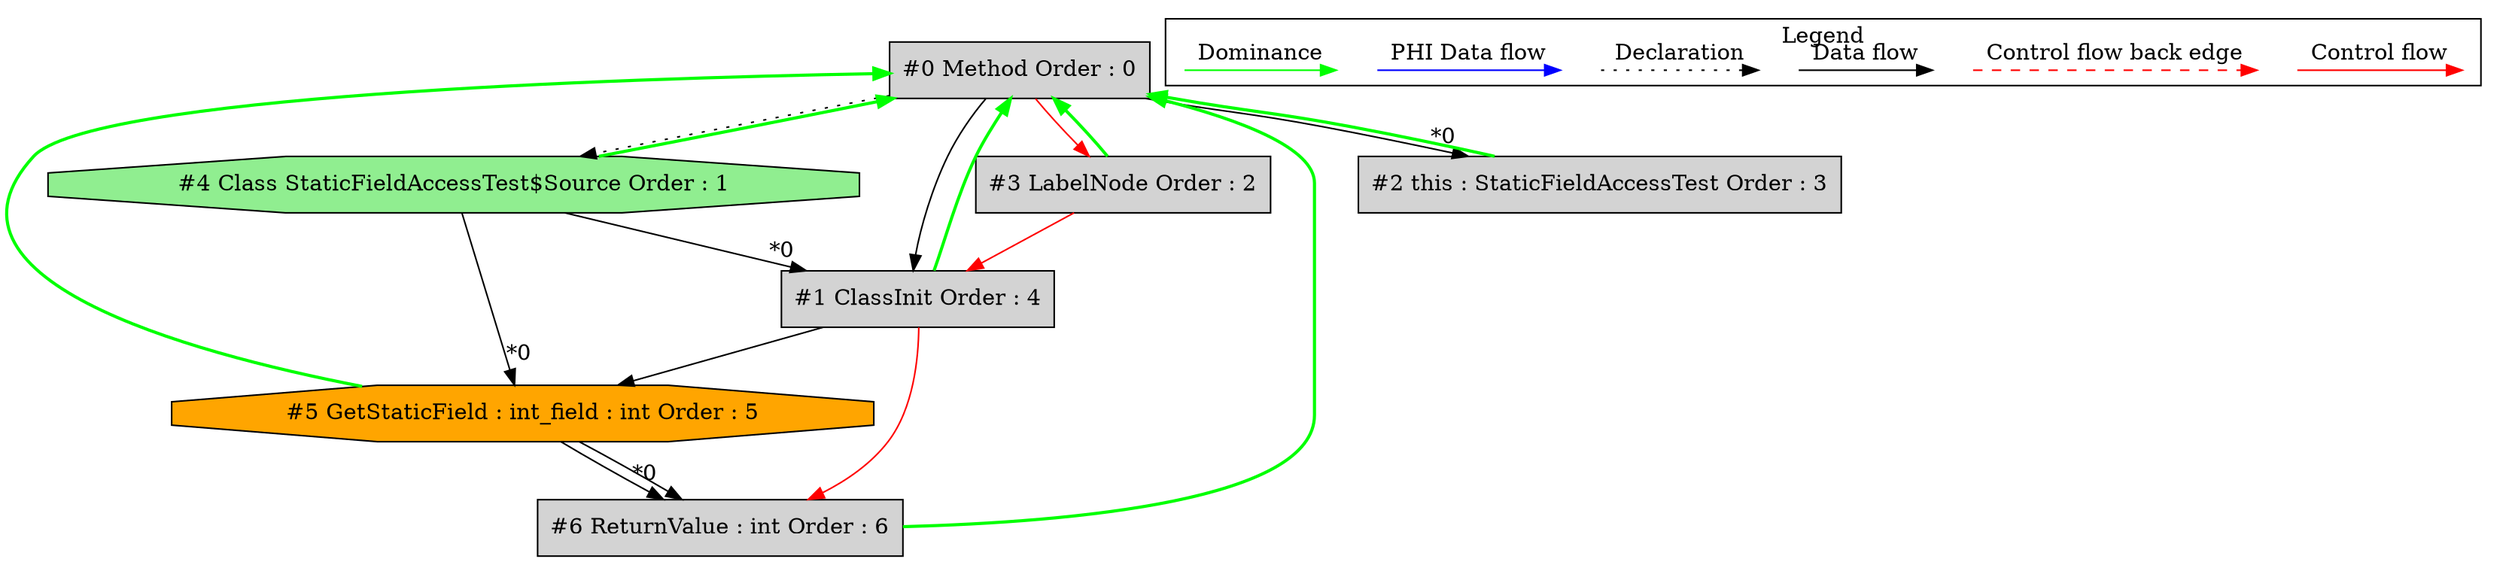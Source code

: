 digraph debugoutput {
 node0[label="#0 Method Order : 0",shape=box, fillcolor=lightgrey, style=filled];
 node1[label="#1 ClassInit Order : 4",shape=box, fillcolor=lightgrey, style=filled];
 node1 -> node0[dir="forward" color="green" penwidth="2"];
 node4 -> node1[headlabel="*0", labeldistance=2];
 node0 -> node1;
 node3 -> node1[labeldistance=2, color=red, fontcolor=red];
 node2[label="#2 this : StaticFieldAccessTest Order : 3",shape=box, fillcolor=lightgrey, style=filled];
 node2 -> node0[dir="forward" color="green" penwidth="2"];
 node0 -> node2[headlabel="*0", labeldistance=2];
 node3[label="#3 LabelNode Order : 2",shape=box, fillcolor=lightgrey, style=filled];
 node3 -> node0[dir="forward" color="green" penwidth="2"];
 node0 -> node3[labeldistance=2, color=red, fontcolor=red];
 node4[label="#4 Class StaticFieldAccessTest$Source Order : 1",shape=octagon, fillcolor=lightgreen, style=filled];
 node4 -> node0[dir="forward" color="green" penwidth="2"];
 node0 -> node4[style=dotted];
 node5[label="#5 GetStaticField : int_field : int Order : 5",shape=octagon, fillcolor=orange, style=filled];
 node5 -> node0[dir="forward" color="green" penwidth="2"];
 node4 -> node5[headlabel="*0", labeldistance=2];
 node1 -> node5;
 node6[label="#6 ReturnValue : int Order : 6",shape=box, fillcolor=lightgrey, style=filled];
 node6 -> node0[dir="forward" color="green" penwidth="2"];
 node5 -> node6[headlabel="*0", labeldistance=2];
 node1 -> node6[labeldistance=2, color=red, fontcolor=red];
 node5 -> node6;
 subgraph cluster_000 {
  label = "Legend";
  node [shape=point]
  {
   rank=same;
   c0 [style = invis];
   c1 [style = invis];
   c2 [style = invis];
   c3 [style = invis];
   d0 [style = invis];
   d1 [style = invis];
   d2 [style = invis];
   d3 [style = invis];
   d4 [style = invis];
   d5 [style = invis];
   d6 [style = invis];
   d7 [style = invis];
  }
  c0 -> c1 [label="Control flow", style=solid, color=red]
  c2 -> c3 [label="Control flow back edge", style=dashed, color=red]
  d0 -> d1 [label="Data flow"]
  d2 -> d3 [label="Declaration", style=dotted]
  d4 -> d5 [label="PHI Data flow", color=blue]
  d6 -> d7 [label="Dominance", color=green]
 }

}
